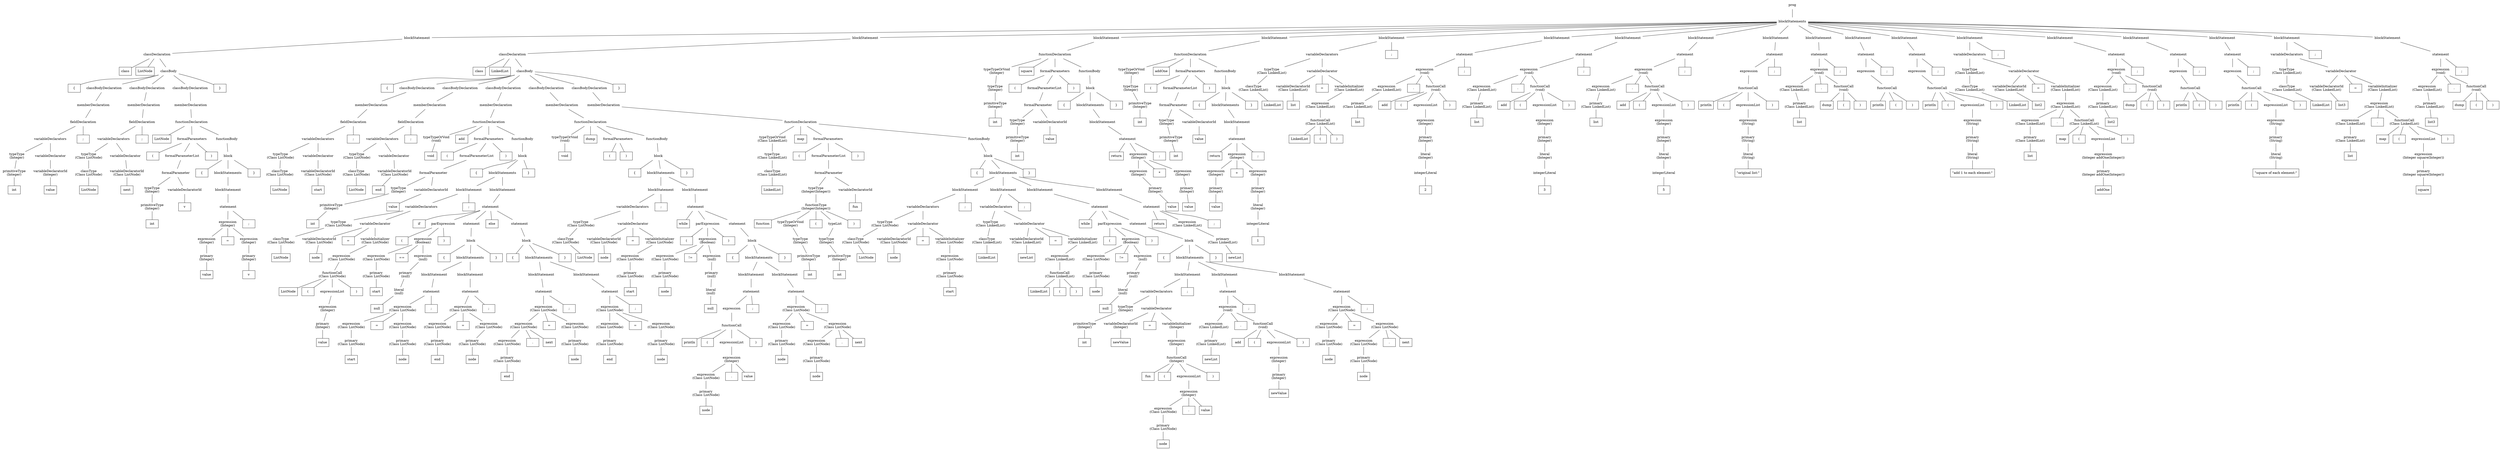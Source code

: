 graph at {
node [shape=plaintext]
0 [label="prog"]
1 [label="blockStatements"]
0 -- 1
2 [label="blockStatement"]
1 -- 2
3 [label="classDeclaration"]
2 -- 3
4 [label="class" shape=rectangle]
3 -- 4
5 [label="ListNode" shape=rectangle]
3 -- 5
6 [label="classBody"]
3 -- 6
7 [label="{" shape=rectangle]
6 -- 7
8 [label="classBodyDeclaration"]
6 -- 8
9 [label="memberDeclaration"]
8 -- 9
10 [label="fieldDeclaration"]
9 -- 10
11 [label="variableDeclarators"]
10 -- 11
12 [label="typeType"]
11 -- 12
13 [label="primitiveType"]
12 -- 13
14 [label="int" shape=rectangle]
13 -- 14
15 [label="variableDeclarator"]
11 -- 15
16 [label="variableDeclaratorId"]
15 -- 16
17 [label="value" shape=rectangle]
16 -- 17
18 [label=";" shape=rectangle]
10 -- 18
19 [label="classBodyDeclaration"]
6 -- 19
20 [label="memberDeclaration"]
19 -- 20
21 [label="fieldDeclaration"]
20 -- 21
22 [label="variableDeclarators"]
21 -- 22
23 [label="typeType"]
22 -- 23
24 [label="classType"]
23 -- 24
25 [label="ListNode" shape=rectangle]
24 -- 25
26 [label="variableDeclarator"]
22 -- 26
27 [label="variableDeclaratorId"]
26 -- 27
28 [label="next" shape=rectangle]
27 -- 28
29 [label=";" shape=rectangle]
21 -- 29
30 [label="classBodyDeclaration"]
6 -- 30
31 [label="memberDeclaration"]
30 -- 31
32 [label="functionDeclaration"]
31 -- 32
33 [label="ListNode" shape=rectangle]
32 -- 33
34 [label="formalParameters"]
32 -- 34
35 [label="(" shape=rectangle]
34 -- 35
36 [label="formalParameterList"]
34 -- 36
37 [label="formalParameter"]
36 -- 37
38 [label="typeType"]
37 -- 38
39 [label="primitiveType"]
38 -- 39
40 [label="int" shape=rectangle]
39 -- 40
41 [label="variableDeclaratorId"]
37 -- 41
42 [label="v" shape=rectangle]
41 -- 42
43 [label=")" shape=rectangle]
34 -- 43
44 [label="functionBody"]
32 -- 44
45 [label="block"]
44 -- 45
46 [label="{" shape=rectangle]
45 -- 46
47 [label="blockStatements"]
45 -- 47
48 [label="blockStatement"]
47 -- 48
49 [label="statement"]
48 -- 49
50 [label="expression"]
49 -- 50
51 [label="expression"]
50 -- 51
52 [label="primary"]
51 -- 52
53 [label="value" shape=rectangle]
52 -- 53
54 [label="=" shape=rectangle]
50 -- 54
55 [label="expression"]
50 -- 55
56 [label="primary"]
55 -- 56
57 [label="v" shape=rectangle]
56 -- 57
58 [label=";" shape=rectangle]
49 -- 58
59 [label="}" shape=rectangle]
45 -- 59
60 [label="}" shape=rectangle]
6 -- 60
61 [label="blockStatement"]
1 -- 61
62 [label="classDeclaration"]
61 -- 62
63 [label="class" shape=rectangle]
62 -- 63
64 [label="LinkedList" shape=rectangle]
62 -- 64
65 [label="classBody"]
62 -- 65
66 [label="{" shape=rectangle]
65 -- 66
67 [label="classBodyDeclaration"]
65 -- 67
68 [label="memberDeclaration"]
67 -- 68
69 [label="fieldDeclaration"]
68 -- 69
70 [label="variableDeclarators"]
69 -- 70
71 [label="typeType"]
70 -- 71
72 [label="classType"]
71 -- 72
73 [label="ListNode" shape=rectangle]
72 -- 73
74 [label="variableDeclarator"]
70 -- 74
75 [label="variableDeclaratorId"]
74 -- 75
76 [label="start" shape=rectangle]
75 -- 76
77 [label=";" shape=rectangle]
69 -- 77
78 [label="classBodyDeclaration"]
65 -- 78
79 [label="memberDeclaration"]
78 -- 79
80 [label="fieldDeclaration"]
79 -- 80
81 [label="variableDeclarators"]
80 -- 81
82 [label="typeType"]
81 -- 82
83 [label="classType"]
82 -- 83
84 [label="ListNode" shape=rectangle]
83 -- 84
85 [label="variableDeclarator"]
81 -- 85
86 [label="variableDeclaratorId"]
85 -- 86
87 [label="end" shape=rectangle]
86 -- 87
88 [label=";" shape=rectangle]
80 -- 88
89 [label="classBodyDeclaration"]
65 -- 89
90 [label="memberDeclaration"]
89 -- 90
91 [label="functionDeclaration"]
90 -- 91
92 [label="typeTypeOrVoid"]
91 -- 92
93 [label="void" shape=rectangle]
92 -- 93
94 [label="add" shape=rectangle]
91 -- 94
95 [label="formalParameters"]
91 -- 95
96 [label="(" shape=rectangle]
95 -- 96
97 [label="formalParameterList"]
95 -- 97
98 [label="formalParameter"]
97 -- 98
99 [label="typeType"]
98 -- 99
100 [label="primitiveType"]
99 -- 100
101 [label="int" shape=rectangle]
100 -- 101
102 [label="variableDeclaratorId"]
98 -- 102
103 [label="value" shape=rectangle]
102 -- 103
104 [label=")" shape=rectangle]
95 -- 104
105 [label="functionBody"]
91 -- 105
106 [label="block"]
105 -- 106
107 [label="{" shape=rectangle]
106 -- 107
108 [label="blockStatements"]
106 -- 108
109 [label="blockStatement"]
108 -- 109
110 [label="variableDeclarators"]
109 -- 110
111 [label="typeType"]
110 -- 111
112 [label="classType"]
111 -- 112
113 [label="ListNode" shape=rectangle]
112 -- 113
114 [label="variableDeclarator"]
110 -- 114
115 [label="variableDeclaratorId"]
114 -- 115
116 [label="node" shape=rectangle]
115 -- 116
117 [label="=" shape=rectangle]
114 -- 117
118 [label="variableInitializer"]
114 -- 118
119 [label="expression"]
118 -- 119
120 [label="functionCall"]
119 -- 120
121 [label="ListNode" shape=rectangle]
120 -- 121
122 [label="(" shape=rectangle]
120 -- 122
123 [label="expressionList"]
120 -- 123
124 [label="expression"]
123 -- 124
125 [label="primary"]
124 -- 125
126 [label="value" shape=rectangle]
125 -- 126
127 [label=")" shape=rectangle]
120 -- 127
128 [label=";" shape=rectangle]
109 -- 128
129 [label="blockStatement"]
108 -- 129
130 [label="statement"]
129 -- 130
131 [label="if" shape=rectangle]
130 -- 131
132 [label="parExpression"]
130 -- 132
133 [label="(" shape=rectangle]
132 -- 133
134 [label="expression"]
132 -- 134
135 [label="expression"]
134 -- 135
136 [label="primary"]
135 -- 136
137 [label="start" shape=rectangle]
136 -- 137
138 [label="==" shape=rectangle]
134 -- 138
139 [label="expression"]
134 -- 139
140 [label="primary"]
139 -- 140
141 [label="literal"]
140 -- 141
142 [label="null" shape=rectangle]
141 -- 142
143 [label=")" shape=rectangle]
132 -- 143
144 [label="statement"]
130 -- 144
145 [label="block"]
144 -- 145
146 [label="{" shape=rectangle]
145 -- 146
147 [label="blockStatements"]
145 -- 147
148 [label="blockStatement"]
147 -- 148
149 [label="statement"]
148 -- 149
150 [label="expression"]
149 -- 150
151 [label="expression"]
150 -- 151
152 [label="primary"]
151 -- 152
153 [label="start" shape=rectangle]
152 -- 153
154 [label="=" shape=rectangle]
150 -- 154
155 [label="expression"]
150 -- 155
156 [label="primary"]
155 -- 156
157 [label="node" shape=rectangle]
156 -- 157
158 [label=";" shape=rectangle]
149 -- 158
159 [label="blockStatement"]
147 -- 159
160 [label="statement"]
159 -- 160
161 [label="expression"]
160 -- 161
162 [label="expression"]
161 -- 162
163 [label="primary"]
162 -- 163
164 [label="end" shape=rectangle]
163 -- 164
165 [label="=" shape=rectangle]
161 -- 165
166 [label="expression"]
161 -- 166
167 [label="primary"]
166 -- 167
168 [label="node" shape=rectangle]
167 -- 168
169 [label=";" shape=rectangle]
160 -- 169
170 [label="}" shape=rectangle]
145 -- 170
171 [label="else" shape=rectangle]
130 -- 171
172 [label="statement"]
130 -- 172
173 [label="block"]
172 -- 173
174 [label="{" shape=rectangle]
173 -- 174
175 [label="blockStatements"]
173 -- 175
176 [label="blockStatement"]
175 -- 176
177 [label="statement"]
176 -- 177
178 [label="expression"]
177 -- 178
179 [label="expression"]
178 -- 179
180 [label="expression"]
179 -- 180
181 [label="primary"]
180 -- 181
182 [label="end" shape=rectangle]
181 -- 182
183 [label="." shape=rectangle]
179 -- 183
184 [label="next" shape=rectangle]
179 -- 184
185 [label="=" shape=rectangle]
178 -- 185
186 [label="expression"]
178 -- 186
187 [label="primary"]
186 -- 187
188 [label="node" shape=rectangle]
187 -- 188
189 [label=";" shape=rectangle]
177 -- 189
190 [label="blockStatement"]
175 -- 190
191 [label="statement"]
190 -- 191
192 [label="expression"]
191 -- 192
193 [label="expression"]
192 -- 193
194 [label="primary"]
193 -- 194
195 [label="end" shape=rectangle]
194 -- 195
196 [label="=" shape=rectangle]
192 -- 196
197 [label="expression"]
192 -- 197
198 [label="primary"]
197 -- 198
199 [label="node" shape=rectangle]
198 -- 199
200 [label=";" shape=rectangle]
191 -- 200
201 [label="}" shape=rectangle]
173 -- 201
202 [label="}" shape=rectangle]
106 -- 202
203 [label="classBodyDeclaration"]
65 -- 203
204 [label="memberDeclaration"]
203 -- 204
205 [label="functionDeclaration"]
204 -- 205
206 [label="typeTypeOrVoid"]
205 -- 206
207 [label="void" shape=rectangle]
206 -- 207
208 [label="dump" shape=rectangle]
205 -- 208
209 [label="formalParameters"]
205 -- 209
210 [label="(" shape=rectangle]
209 -- 210
211 [label=")" shape=rectangle]
209 -- 211
212 [label="functionBody"]
205 -- 212
213 [label="block"]
212 -- 213
214 [label="{" shape=rectangle]
213 -- 214
215 [label="blockStatements"]
213 -- 215
216 [label="blockStatement"]
215 -- 216
217 [label="variableDeclarators"]
216 -- 217
218 [label="typeType"]
217 -- 218
219 [label="classType"]
218 -- 219
220 [label="ListNode" shape=rectangle]
219 -- 220
221 [label="variableDeclarator"]
217 -- 221
222 [label="variableDeclaratorId"]
221 -- 222
223 [label="node" shape=rectangle]
222 -- 223
224 [label="=" shape=rectangle]
221 -- 224
225 [label="variableInitializer"]
221 -- 225
226 [label="expression"]
225 -- 226
227 [label="primary"]
226 -- 227
228 [label="start" shape=rectangle]
227 -- 228
229 [label=";" shape=rectangle]
216 -- 229
230 [label="blockStatement"]
215 -- 230
231 [label="statement"]
230 -- 231
232 [label="while" shape=rectangle]
231 -- 232
233 [label="parExpression"]
231 -- 233
234 [label="(" shape=rectangle]
233 -- 234
235 [label="expression"]
233 -- 235
236 [label="expression"]
235 -- 236
237 [label="primary"]
236 -- 237
238 [label="node" shape=rectangle]
237 -- 238
239 [label="!=" shape=rectangle]
235 -- 239
240 [label="expression"]
235 -- 240
241 [label="primary"]
240 -- 241
242 [label="literal"]
241 -- 242
243 [label="null" shape=rectangle]
242 -- 243
244 [label=")" shape=rectangle]
233 -- 244
245 [label="statement"]
231 -- 245
246 [label="block"]
245 -- 246
247 [label="{" shape=rectangle]
246 -- 247
248 [label="blockStatements"]
246 -- 248
249 [label="blockStatement"]
248 -- 249
250 [label="statement"]
249 -- 250
251 [label="expression"]
250 -- 251
252 [label="functionCall"]
251 -- 252
253 [label="println" shape=rectangle]
252 -- 253
254 [label="(" shape=rectangle]
252 -- 254
255 [label="expressionList"]
252 -- 255
256 [label="expression"]
255 -- 256
257 [label="expression"]
256 -- 257
258 [label="primary"]
257 -- 258
259 [label="node" shape=rectangle]
258 -- 259
260 [label="." shape=rectangle]
256 -- 260
261 [label="value" shape=rectangle]
256 -- 261
262 [label=")" shape=rectangle]
252 -- 262
263 [label=";" shape=rectangle]
250 -- 263
264 [label="blockStatement"]
248 -- 264
265 [label="statement"]
264 -- 265
266 [label="expression"]
265 -- 266
267 [label="expression"]
266 -- 267
268 [label="primary"]
267 -- 268
269 [label="node" shape=rectangle]
268 -- 269
270 [label="=" shape=rectangle]
266 -- 270
271 [label="expression"]
266 -- 271
272 [label="expression"]
271 -- 272
273 [label="primary"]
272 -- 273
274 [label="node" shape=rectangle]
273 -- 274
275 [label="." shape=rectangle]
271 -- 275
276 [label="next" shape=rectangle]
271 -- 276
277 [label=";" shape=rectangle]
265 -- 277
278 [label="}" shape=rectangle]
246 -- 278
279 [label="}" shape=rectangle]
213 -- 279
280 [label="classBodyDeclaration"]
65 -- 280
281 [label="memberDeclaration"]
280 -- 281
282 [label="functionDeclaration"]
281 -- 282
283 [label="typeTypeOrVoid"]
282 -- 283
284 [label="typeType"]
283 -- 284
285 [label="classType"]
284 -- 285
286 [label="LinkedList" shape=rectangle]
285 -- 286
287 [label="map" shape=rectangle]
282 -- 287
288 [label="formalParameters"]
282 -- 288
289 [label="(" shape=rectangle]
288 -- 289
290 [label="formalParameterList"]
288 -- 290
291 [label="formalParameter"]
290 -- 291
292 [label="typeType"]
291 -- 292
293 [label="functionType"]
292 -- 293
294 [label="function" shape=rectangle]
293 -- 294
295 [label="typeTypeOrVoid"]
293 -- 295
296 [label="typeType"]
295 -- 296
297 [label="primitiveType"]
296 -- 297
298 [label="int" shape=rectangle]
297 -- 298
299 [label="(" shape=rectangle]
293 -- 299
300 [label="typeList"]
293 -- 300
301 [label="typeType"]
300 -- 301
302 [label="primitiveType"]
301 -- 302
303 [label="int" shape=rectangle]
302 -- 303
304 [label=")" shape=rectangle]
293 -- 304
305 [label="variableDeclaratorId"]
291 -- 305
306 [label="fun" shape=rectangle]
305 -- 306
307 [label=")" shape=rectangle]
288 -- 307
308 [label="functionBody"]
282 -- 308
309 [label="block"]
308 -- 309
310 [label="{" shape=rectangle]
309 -- 310
311 [label="blockStatements"]
309 -- 311
312 [label="blockStatement"]
311 -- 312
313 [label="variableDeclarators"]
312 -- 313
314 [label="typeType"]
313 -- 314
315 [label="classType"]
314 -- 315
316 [label="ListNode" shape=rectangle]
315 -- 316
317 [label="variableDeclarator"]
313 -- 317
318 [label="variableDeclaratorId"]
317 -- 318
319 [label="node" shape=rectangle]
318 -- 319
320 [label="=" shape=rectangle]
317 -- 320
321 [label="variableInitializer"]
317 -- 321
322 [label="expression"]
321 -- 322
323 [label="primary"]
322 -- 323
324 [label="start" shape=rectangle]
323 -- 324
325 [label=";" shape=rectangle]
312 -- 325
326 [label="blockStatement"]
311 -- 326
327 [label="variableDeclarators"]
326 -- 327
328 [label="typeType"]
327 -- 328
329 [label="classType"]
328 -- 329
330 [label="LinkedList" shape=rectangle]
329 -- 330
331 [label="variableDeclarator"]
327 -- 331
332 [label="variableDeclaratorId"]
331 -- 332
333 [label="newList" shape=rectangle]
332 -- 333
334 [label="=" shape=rectangle]
331 -- 334
335 [label="variableInitializer"]
331 -- 335
336 [label="expression"]
335 -- 336
337 [label="functionCall"]
336 -- 337
338 [label="LinkedList" shape=rectangle]
337 -- 338
339 [label="(" shape=rectangle]
337 -- 339
340 [label=")" shape=rectangle]
337 -- 340
341 [label=";" shape=rectangle]
326 -- 341
342 [label="blockStatement"]
311 -- 342
343 [label="statement"]
342 -- 343
344 [label="while" shape=rectangle]
343 -- 344
345 [label="parExpression"]
343 -- 345
346 [label="(" shape=rectangle]
345 -- 346
347 [label="expression"]
345 -- 347
348 [label="expression"]
347 -- 348
349 [label="primary"]
348 -- 349
350 [label="node" shape=rectangle]
349 -- 350
351 [label="!=" shape=rectangle]
347 -- 351
352 [label="expression"]
347 -- 352
353 [label="primary"]
352 -- 353
354 [label="literal"]
353 -- 354
355 [label="null" shape=rectangle]
354 -- 355
356 [label=")" shape=rectangle]
345 -- 356
357 [label="statement"]
343 -- 357
358 [label="block"]
357 -- 358
359 [label="{" shape=rectangle]
358 -- 359
360 [label="blockStatements"]
358 -- 360
361 [label="blockStatement"]
360 -- 361
362 [label="variableDeclarators"]
361 -- 362
363 [label="typeType"]
362 -- 363
364 [label="primitiveType"]
363 -- 364
365 [label="int" shape=rectangle]
364 -- 365
366 [label="variableDeclarator"]
362 -- 366
367 [label="variableDeclaratorId"]
366 -- 367
368 [label="newValue" shape=rectangle]
367 -- 368
369 [label="=" shape=rectangle]
366 -- 369
370 [label="variableInitializer"]
366 -- 370
371 [label="expression"]
370 -- 371
372 [label="functionCall"]
371 -- 372
373 [label="fun" shape=rectangle]
372 -- 373
374 [label="(" shape=rectangle]
372 -- 374
375 [label="expressionList"]
372 -- 375
376 [label="expression"]
375 -- 376
377 [label="expression"]
376 -- 377
378 [label="primary"]
377 -- 378
379 [label="node" shape=rectangle]
378 -- 379
380 [label="." shape=rectangle]
376 -- 380
381 [label="value" shape=rectangle]
376 -- 381
382 [label=")" shape=rectangle]
372 -- 382
383 [label=";" shape=rectangle]
361 -- 383
384 [label="blockStatement"]
360 -- 384
385 [label="statement"]
384 -- 385
386 [label="expression"]
385 -- 386
387 [label="expression"]
386 -- 387
388 [label="primary"]
387 -- 388
389 [label="newList" shape=rectangle]
388 -- 389
390 [label="." shape=rectangle]
386 -- 390
391 [label="functionCall"]
386 -- 391
392 [label="add" shape=rectangle]
391 -- 392
393 [label="(" shape=rectangle]
391 -- 393
394 [label="expressionList"]
391 -- 394
395 [label="expression"]
394 -- 395
396 [label="primary"]
395 -- 396
397 [label="newValue" shape=rectangle]
396 -- 397
398 [label=")" shape=rectangle]
391 -- 398
399 [label=";" shape=rectangle]
385 -- 399
400 [label="blockStatement"]
360 -- 400
401 [label="statement"]
400 -- 401
402 [label="expression"]
401 -- 402
403 [label="expression"]
402 -- 403
404 [label="primary"]
403 -- 404
405 [label="node" shape=rectangle]
404 -- 405
406 [label="=" shape=rectangle]
402 -- 406
407 [label="expression"]
402 -- 407
408 [label="expression"]
407 -- 408
409 [label="primary"]
408 -- 409
410 [label="node" shape=rectangle]
409 -- 410
411 [label="." shape=rectangle]
407 -- 411
412 [label="next" shape=rectangle]
407 -- 412
413 [label=";" shape=rectangle]
401 -- 413
414 [label="}" shape=rectangle]
358 -- 414
415 [label="blockStatement"]
311 -- 415
416 [label="statement"]
415 -- 416
417 [label="return" shape=rectangle]
416 -- 417
418 [label="expression"]
416 -- 418
419 [label="primary"]
418 -- 419
420 [label="newList" shape=rectangle]
419 -- 420
421 [label=";" shape=rectangle]
416 -- 421
422 [label="}" shape=rectangle]
309 -- 422
423 [label="}" shape=rectangle]
65 -- 423
424 [label="blockStatement"]
1 -- 424
425 [label="functionDeclaration"]
424 -- 425
426 [label="typeTypeOrVoid"]
425 -- 426
427 [label="typeType"]
426 -- 427
428 [label="primitiveType"]
427 -- 428
429 [label="int" shape=rectangle]
428 -- 429
430 [label="square" shape=rectangle]
425 -- 430
431 [label="formalParameters"]
425 -- 431
432 [label="(" shape=rectangle]
431 -- 432
433 [label="formalParameterList"]
431 -- 433
434 [label="formalParameter"]
433 -- 434
435 [label="typeType"]
434 -- 435
436 [label="primitiveType"]
435 -- 436
437 [label="int" shape=rectangle]
436 -- 437
438 [label="variableDeclaratorId"]
434 -- 438
439 [label="value" shape=rectangle]
438 -- 439
440 [label=")" shape=rectangle]
431 -- 440
441 [label="functionBody"]
425 -- 441
442 [label="block"]
441 -- 442
443 [label="{" shape=rectangle]
442 -- 443
444 [label="blockStatements"]
442 -- 444
445 [label="blockStatement"]
444 -- 445
446 [label="statement"]
445 -- 446
447 [label="return" shape=rectangle]
446 -- 447
448 [label="expression"]
446 -- 448
449 [label="expression"]
448 -- 449
450 [label="primary"]
449 -- 450
451 [label="value" shape=rectangle]
450 -- 451
452 [label="*" shape=rectangle]
448 -- 452
453 [label="expression"]
448 -- 453
454 [label="primary"]
453 -- 454
455 [label="value" shape=rectangle]
454 -- 455
456 [label=";" shape=rectangle]
446 -- 456
457 [label="}" shape=rectangle]
442 -- 457
458 [label="blockStatement"]
1 -- 458
459 [label="functionDeclaration"]
458 -- 459
460 [label="typeTypeOrVoid"]
459 -- 460
461 [label="typeType"]
460 -- 461
462 [label="primitiveType"]
461 -- 462
463 [label="int" shape=rectangle]
462 -- 463
464 [label="addOne" shape=rectangle]
459 -- 464
465 [label="formalParameters"]
459 -- 465
466 [label="(" shape=rectangle]
465 -- 466
467 [label="formalParameterList"]
465 -- 467
468 [label="formalParameter"]
467 -- 468
469 [label="typeType"]
468 -- 469
470 [label="primitiveType"]
469 -- 470
471 [label="int" shape=rectangle]
470 -- 471
472 [label="variableDeclaratorId"]
468 -- 472
473 [label="value" shape=rectangle]
472 -- 473
474 [label=")" shape=rectangle]
465 -- 474
475 [label="functionBody"]
459 -- 475
476 [label="block"]
475 -- 476
477 [label="{" shape=rectangle]
476 -- 477
478 [label="blockStatements"]
476 -- 478
479 [label="blockStatement"]
478 -- 479
480 [label="statement"]
479 -- 480
481 [label="return" shape=rectangle]
480 -- 481
482 [label="expression"]
480 -- 482
483 [label="expression"]
482 -- 483
484 [label="primary"]
483 -- 484
485 [label="value" shape=rectangle]
484 -- 485
486 [label="+" shape=rectangle]
482 -- 486
487 [label="expression"]
482 -- 487
488 [label="primary"]
487 -- 488
489 [label="literal"]
488 -- 489
490 [label="integerLiteral"]
489 -- 490
491 [label="1" shape=rectangle]
490 -- 491
492 [label=";" shape=rectangle]
480 -- 492
493 [label="}" shape=rectangle]
476 -- 493
494 [label="blockStatement"]
1 -- 494
495 [label="variableDeclarators"]
494 -- 495
496 [label="typeType"]
495 -- 496
497 [label="classType"]
496 -- 497
498 [label="LinkedList" shape=rectangle]
497 -- 498
499 [label="variableDeclarator"]
495 -- 499
500 [label="variableDeclaratorId"]
499 -- 500
501 [label="list" shape=rectangle]
500 -- 501
502 [label="=" shape=rectangle]
499 -- 502
503 [label="variableInitializer"]
499 -- 503
504 [label="expression"]
503 -- 504
505 [label="functionCall"]
504 -- 505
506 [label="LinkedList" shape=rectangle]
505 -- 506
507 [label="(" shape=rectangle]
505 -- 507
508 [label=")" shape=rectangle]
505 -- 508
509 [label=";" shape=rectangle]
494 -- 509
510 [label="blockStatement"]
1 -- 510
511 [label="statement"]
510 -- 511
512 [label="expression"]
511 -- 512
513 [label="expression"]
512 -- 513
514 [label="primary"]
513 -- 514
515 [label="list" shape=rectangle]
514 -- 515
516 [label="." shape=rectangle]
512 -- 516
517 [label="functionCall"]
512 -- 517
518 [label="add" shape=rectangle]
517 -- 518
519 [label="(" shape=rectangle]
517 -- 519
520 [label="expressionList"]
517 -- 520
521 [label="expression"]
520 -- 521
522 [label="primary"]
521 -- 522
523 [label="literal"]
522 -- 523
524 [label="integerLiteral"]
523 -- 524
525 [label="2" shape=rectangle]
524 -- 525
526 [label=")" shape=rectangle]
517 -- 526
527 [label=";" shape=rectangle]
511 -- 527
528 [label="blockStatement"]
1 -- 528
529 [label="statement"]
528 -- 529
530 [label="expression"]
529 -- 530
531 [label="expression"]
530 -- 531
532 [label="primary"]
531 -- 532
533 [label="list" shape=rectangle]
532 -- 533
534 [label="." shape=rectangle]
530 -- 534
535 [label="functionCall"]
530 -- 535
536 [label="add" shape=rectangle]
535 -- 536
537 [label="(" shape=rectangle]
535 -- 537
538 [label="expressionList"]
535 -- 538
539 [label="expression"]
538 -- 539
540 [label="primary"]
539 -- 540
541 [label="literal"]
540 -- 541
542 [label="integerLiteral"]
541 -- 542
543 [label="3" shape=rectangle]
542 -- 543
544 [label=")" shape=rectangle]
535 -- 544
545 [label=";" shape=rectangle]
529 -- 545
546 [label="blockStatement"]
1 -- 546
547 [label="statement"]
546 -- 547
548 [label="expression"]
547 -- 548
549 [label="expression"]
548 -- 549
550 [label="primary"]
549 -- 550
551 [label="list" shape=rectangle]
550 -- 551
552 [label="." shape=rectangle]
548 -- 552
553 [label="functionCall"]
548 -- 553
554 [label="add" shape=rectangle]
553 -- 554
555 [label="(" shape=rectangle]
553 -- 555
556 [label="expressionList"]
553 -- 556
557 [label="expression"]
556 -- 557
558 [label="primary"]
557 -- 558
559 [label="literal"]
558 -- 559
560 [label="integerLiteral"]
559 -- 560
561 [label="5" shape=rectangle]
560 -- 561
562 [label=")" shape=rectangle]
553 -- 562
563 [label=";" shape=rectangle]
547 -- 563
564 [label="blockStatement"]
1 -- 564
565 [label="statement"]
564 -- 565
566 [label="expression"]
565 -- 566
567 [label="functionCall"]
566 -- 567
568 [label="println" shape=rectangle]
567 -- 568
569 [label="(" shape=rectangle]
567 -- 569
570 [label="expressionList"]
567 -- 570
571 [label="expression"]
570 -- 571
572 [label="primary"]
571 -- 572
573 [label="literal"]
572 -- 573
574 [label="\"original list:\"" shape=rectangle]
573 -- 574
575 [label=")" shape=rectangle]
567 -- 575
576 [label=";" shape=rectangle]
565 -- 576
577 [label="blockStatement"]
1 -- 577
578 [label="statement"]
577 -- 578
579 [label="expression"]
578 -- 579
580 [label="expression"]
579 -- 580
581 [label="primary"]
580 -- 581
582 [label="list" shape=rectangle]
581 -- 582
583 [label="." shape=rectangle]
579 -- 583
584 [label="functionCall"]
579 -- 584
585 [label="dump" shape=rectangle]
584 -- 585
586 [label="(" shape=rectangle]
584 -- 586
587 [label=")" shape=rectangle]
584 -- 587
588 [label=";" shape=rectangle]
578 -- 588
589 [label="blockStatement"]
1 -- 589
590 [label="statement"]
589 -- 590
591 [label="expression"]
590 -- 591
592 [label="functionCall"]
591 -- 592
593 [label="println" shape=rectangle]
592 -- 593
594 [label="(" shape=rectangle]
592 -- 594
595 [label=")" shape=rectangle]
592 -- 595
596 [label=";" shape=rectangle]
590 -- 596
597 [label="blockStatement"]
1 -- 597
598 [label="statement"]
597 -- 598
599 [label="expression"]
598 -- 599
600 [label="functionCall"]
599 -- 600
601 [label="println" shape=rectangle]
600 -- 601
602 [label="(" shape=rectangle]
600 -- 602
603 [label="expressionList"]
600 -- 603
604 [label="expression"]
603 -- 604
605 [label="primary"]
604 -- 605
606 [label="literal"]
605 -- 606
607 [label="\"add 1 to each element:\"" shape=rectangle]
606 -- 607
608 [label=")" shape=rectangle]
600 -- 608
609 [label=";" shape=rectangle]
598 -- 609
610 [label="blockStatement"]
1 -- 610
611 [label="variableDeclarators"]
610 -- 611
612 [label="typeType"]
611 -- 612
613 [label="classType"]
612 -- 613
614 [label="LinkedList" shape=rectangle]
613 -- 614
615 [label="variableDeclarator"]
611 -- 615
616 [label="variableDeclaratorId"]
615 -- 616
617 [label="list2" shape=rectangle]
616 -- 617
618 [label="=" shape=rectangle]
615 -- 618
619 [label="variableInitializer"]
615 -- 619
620 [label="expression"]
619 -- 620
621 [label="expression"]
620 -- 621
622 [label="primary"]
621 -- 622
623 [label="list" shape=rectangle]
622 -- 623
624 [label="." shape=rectangle]
620 -- 624
625 [label="functionCall"]
620 -- 625
626 [label="map" shape=rectangle]
625 -- 626
627 [label="(" shape=rectangle]
625 -- 627
628 [label="expressionList"]
625 -- 628
629 [label="expression"]
628 -- 629
630 [label="primary"]
629 -- 630
631 [label="addOne" shape=rectangle]
630 -- 631
632 [label=")" shape=rectangle]
625 -- 632
633 [label=";" shape=rectangle]
610 -- 633
634 [label="blockStatement"]
1 -- 634
635 [label="statement"]
634 -- 635
636 [label="expression"]
635 -- 636
637 [label="expression"]
636 -- 637
638 [label="primary"]
637 -- 638
639 [label="list2" shape=rectangle]
638 -- 639
640 [label="." shape=rectangle]
636 -- 640
641 [label="functionCall"]
636 -- 641
642 [label="dump" shape=rectangle]
641 -- 642
643 [label="(" shape=rectangle]
641 -- 643
644 [label=")" shape=rectangle]
641 -- 644
645 [label=";" shape=rectangle]
635 -- 645
646 [label="blockStatement"]
1 -- 646
647 [label="statement"]
646 -- 647
648 [label="expression"]
647 -- 648
649 [label="functionCall"]
648 -- 649
650 [label="println" shape=rectangle]
649 -- 650
651 [label="(" shape=rectangle]
649 -- 651
652 [label=")" shape=rectangle]
649 -- 652
653 [label=";" shape=rectangle]
647 -- 653
654 [label="blockStatement"]
1 -- 654
655 [label="statement"]
654 -- 655
656 [label="expression"]
655 -- 656
657 [label="functionCall"]
656 -- 657
658 [label="println" shape=rectangle]
657 -- 658
659 [label="(" shape=rectangle]
657 -- 659
660 [label="expressionList"]
657 -- 660
661 [label="expression"]
660 -- 661
662 [label="primary"]
661 -- 662
663 [label="literal"]
662 -- 663
664 [label="\"square of each element:\"" shape=rectangle]
663 -- 664
665 [label=")" shape=rectangle]
657 -- 665
666 [label=";" shape=rectangle]
655 -- 666
667 [label="blockStatement"]
1 -- 667
668 [label="variableDeclarators"]
667 -- 668
669 [label="typeType"]
668 -- 669
670 [label="classType"]
669 -- 670
671 [label="LinkedList" shape=rectangle]
670 -- 671
672 [label="variableDeclarator"]
668 -- 672
673 [label="variableDeclaratorId"]
672 -- 673
674 [label="list3" shape=rectangle]
673 -- 674
675 [label="=" shape=rectangle]
672 -- 675
676 [label="variableInitializer"]
672 -- 676
677 [label="expression"]
676 -- 677
678 [label="expression"]
677 -- 678
679 [label="primary"]
678 -- 679
680 [label="list" shape=rectangle]
679 -- 680
681 [label="." shape=rectangle]
677 -- 681
682 [label="functionCall"]
677 -- 682
683 [label="map" shape=rectangle]
682 -- 683
684 [label="(" shape=rectangle]
682 -- 684
685 [label="expressionList"]
682 -- 685
686 [label="expression"]
685 -- 686
687 [label="primary"]
686 -- 687
688 [label="square" shape=rectangle]
687 -- 688
689 [label=")" shape=rectangle]
682 -- 689
690 [label=";" shape=rectangle]
667 -- 690
691 [label="blockStatement"]
1 -- 691
692 [label="statement"]
691 -- 692
693 [label="expression"]
692 -- 693
694 [label="expression"]
693 -- 694
695 [label="primary"]
694 -- 695
696 [label="list3" shape=rectangle]
695 -- 696
697 [label="." shape=rectangle]
693 -- 697
698 [label="functionCall"]
693 -- 698
699 [label="dump" shape=rectangle]
698 -- 699
700 [label="(" shape=rectangle]
698 -- 700
701 [label=")" shape=rectangle]
698 -- 701
702 [label=";" shape=rectangle]
692 -- 702
13 [label="primitiveType\n(Integer)"]
12 [label="typeType\n(Integer)"]
16 [label="variableDeclaratorId\n(Integer)"]
24 [label="classType\n(Class ListNode)"]
23 [label="typeType\n(Class ListNode)"]
27 [label="variableDeclaratorId\n(Class ListNode)"]
39 [label="primitiveType\n(Integer)"]
38 [label="typeType\n(Integer)"]
72 [label="classType\n(Class ListNode)"]
71 [label="typeType\n(Class ListNode)"]
75 [label="variableDeclaratorId\n(Class ListNode)"]
83 [label="classType\n(Class ListNode)"]
82 [label="typeType\n(Class ListNode)"]
86 [label="variableDeclaratorId\n(Class ListNode)"]
92 [label="typeTypeOrVoid\n(void)"]
100 [label="primitiveType\n(Integer)"]
99 [label="typeType\n(Integer)"]
112 [label="classType\n(Class ListNode)"]
111 [label="typeType\n(Class ListNode)"]
206 [label="typeTypeOrVoid\n(void)"]
219 [label="classType\n(Class ListNode)"]
218 [label="typeType\n(Class ListNode)"]
285 [label="classType\n(Class LinkedList)"]
284 [label="typeType\n(Class LinkedList)"]
283 [label="typeTypeOrVoid\n(Class LinkedList)"]
297 [label="primitiveType\n(Integer)"]
296 [label="typeType\n(Integer)"]
295 [label="typeTypeOrVoid\n(Integer)"]
302 [label="primitiveType\n(Integer)"]
301 [label="typeType\n(Integer)"]
293 [label="functionType\n(Integer(Integer))"]
292 [label="typeType\n(Integer(Integer))"]
315 [label="classType\n(Class ListNode)"]
314 [label="typeType\n(Class ListNode)"]
329 [label="classType\n(Class LinkedList)"]
328 [label="typeType\n(Class LinkedList)"]
364 [label="primitiveType\n(Integer)"]
363 [label="typeType\n(Integer)"]
428 [label="primitiveType\n(Integer)"]
427 [label="typeType\n(Integer)"]
426 [label="typeTypeOrVoid\n(Integer)"]
436 [label="primitiveType\n(Integer)"]
435 [label="typeType\n(Integer)"]
462 [label="primitiveType\n(Integer)"]
461 [label="typeType\n(Integer)"]
460 [label="typeTypeOrVoid\n(Integer)"]
470 [label="primitiveType\n(Integer)"]
469 [label="typeType\n(Integer)"]
497 [label="classType\n(Class LinkedList)"]
496 [label="typeType\n(Class LinkedList)"]
613 [label="classType\n(Class LinkedList)"]
612 [label="typeType\n(Class LinkedList)"]
670 [label="classType\n(Class LinkedList)"]
669 [label="typeType\n(Class LinkedList)"]
52 [label="primary\n(Integer)"]
51 [label="expression\n(Integer)"]
56 [label="primary\n(Integer)"]
55 [label="expression\n(Integer)"]
50 [label="expression\n(Integer)"]
115 [label="variableDeclaratorId\n(Class ListNode)"]
125 [label="primary\n(Integer)"]
124 [label="expression\n(Integer)"]
120 [label="functionCall\n(Class ListNode)"]
119 [label="expression\n(Class ListNode)"]
118 [label="variableInitializer\n(Class ListNode)"]
136 [label="primary\n(Class ListNode)"]
135 [label="expression\n(Class ListNode)"]
141 [label="literal\n(null)"]
140 [label="primary\n(null)"]
139 [label="expression\n(null)"]
134 [label="expression\n(Boolean)"]
152 [label="primary\n(Class ListNode)"]
151 [label="expression\n(Class ListNode)"]
156 [label="primary\n(Class ListNode)"]
155 [label="expression\n(Class ListNode)"]
150 [label="expression\n(Class ListNode)"]
163 [label="primary\n(Class ListNode)"]
162 [label="expression\n(Class ListNode)"]
167 [label="primary\n(Class ListNode)"]
166 [label="expression\n(Class ListNode)"]
161 [label="expression\n(Class ListNode)"]
181 [label="primary\n(Class ListNode)"]
180 [label="expression\n(Class ListNode)"]
179 [label="expression\n(Class ListNode)"]
187 [label="primary\n(Class ListNode)"]
186 [label="expression\n(Class ListNode)"]
178 [label="expression\n(Class ListNode)"]
194 [label="primary\n(Class ListNode)"]
193 [label="expression\n(Class ListNode)"]
198 [label="primary\n(Class ListNode)"]
197 [label="expression\n(Class ListNode)"]
192 [label="expression\n(Class ListNode)"]
222 [label="variableDeclaratorId\n(Class ListNode)"]
227 [label="primary\n(Class ListNode)"]
226 [label="expression\n(Class ListNode)"]
225 [label="variableInitializer\n(Class ListNode)"]
237 [label="primary\n(Class ListNode)"]
236 [label="expression\n(Class ListNode)"]
242 [label="literal\n(null)"]
241 [label="primary\n(null)"]
240 [label="expression\n(null)"]
235 [label="expression\n(Boolean)"]
258 [label="primary\n(Class ListNode)"]
257 [label="expression\n(Class ListNode)"]
256 [label="expression\n(Integer)"]
268 [label="primary\n(Class ListNode)"]
267 [label="expression\n(Class ListNode)"]
273 [label="primary\n(Class ListNode)"]
272 [label="expression\n(Class ListNode)"]
271 [label="expression\n(Class ListNode)"]
266 [label="expression\n(Class ListNode)"]
318 [label="variableDeclaratorId\n(Class ListNode)"]
323 [label="primary\n(Class ListNode)"]
322 [label="expression\n(Class ListNode)"]
321 [label="variableInitializer\n(Class ListNode)"]
332 [label="variableDeclaratorId\n(Class LinkedList)"]
337 [label="functionCall\n(Class LinkedList)"]
336 [label="expression\n(Class LinkedList)"]
335 [label="variableInitializer\n(Class LinkedList)"]
349 [label="primary\n(Class ListNode)"]
348 [label="expression\n(Class ListNode)"]
354 [label="literal\n(null)"]
353 [label="primary\n(null)"]
352 [label="expression\n(null)"]
347 [label="expression\n(Boolean)"]
367 [label="variableDeclaratorId\n(Integer)"]
378 [label="primary\n(Class ListNode)"]
377 [label="expression\n(Class ListNode)"]
376 [label="expression\n(Integer)"]
372 [label="functionCall\n(Integer)"]
371 [label="expression\n(Integer)"]
370 [label="variableInitializer\n(Integer)"]
388 [label="primary\n(Class LinkedList)"]
387 [label="expression\n(Class LinkedList)"]
396 [label="primary\n(Integer)"]
395 [label="expression\n(Integer)"]
391 [label="functionCall\n(void)"]
386 [label="expression\n(void)"]
404 [label="primary\n(Class ListNode)"]
403 [label="expression\n(Class ListNode)"]
409 [label="primary\n(Class ListNode)"]
408 [label="expression\n(Class ListNode)"]
407 [label="expression\n(Class ListNode)"]
402 [label="expression\n(Class ListNode)"]
419 [label="primary\n(Class LinkedList)"]
418 [label="expression\n(Class LinkedList)"]
450 [label="primary\n(Integer)"]
449 [label="expression\n(Integer)"]
454 [label="primary\n(Integer)"]
453 [label="expression\n(Integer)"]
448 [label="expression\n(Integer)"]
484 [label="primary\n(Integer)"]
483 [label="expression\n(Integer)"]
489 [label="literal\n(Integer)"]
488 [label="primary\n(Integer)"]
487 [label="expression\n(Integer)"]
482 [label="expression\n(Integer)"]
500 [label="variableDeclaratorId\n(Class LinkedList)"]
505 [label="functionCall\n(Class LinkedList)"]
504 [label="expression\n(Class LinkedList)"]
503 [label="variableInitializer\n(Class LinkedList)"]
514 [label="primary\n(Class LinkedList)"]
513 [label="expression\n(Class LinkedList)"]
523 [label="literal\n(Integer)"]
522 [label="primary\n(Integer)"]
521 [label="expression\n(Integer)"]
517 [label="functionCall\n(void)"]
512 [label="expression\n(void)"]
532 [label="primary\n(Class LinkedList)"]
531 [label="expression\n(Class LinkedList)"]
541 [label="literal\n(Integer)"]
540 [label="primary\n(Integer)"]
539 [label="expression\n(Integer)"]
535 [label="functionCall\n(void)"]
530 [label="expression\n(void)"]
550 [label="primary\n(Class LinkedList)"]
549 [label="expression\n(Class LinkedList)"]
559 [label="literal\n(Integer)"]
558 [label="primary\n(Integer)"]
557 [label="expression\n(Integer)"]
553 [label="functionCall\n(void)"]
548 [label="expression\n(void)"]
573 [label="literal\n(String)"]
572 [label="primary\n(String)"]
571 [label="expression\n(String)"]
581 [label="primary\n(Class LinkedList)"]
580 [label="expression\n(Class LinkedList)"]
584 [label="functionCall\n(void)"]
579 [label="expression\n(void)"]
606 [label="literal\n(String)"]
605 [label="primary\n(String)"]
604 [label="expression\n(String)"]
616 [label="variableDeclaratorId\n(Class LinkedList)"]
622 [label="primary\n(Class LinkedList)"]
621 [label="expression\n(Class LinkedList)"]
630 [label="primary\n(Integer addOne(Integer))"]
629 [label="expression\n(Integer addOne(Integer))"]
625 [label="functionCall\n(Class LinkedList)"]
620 [label="expression\n(Class LinkedList)"]
619 [label="variableInitializer\n(Class LinkedList)"]
638 [label="primary\n(Class LinkedList)"]
637 [label="expression\n(Class LinkedList)"]
641 [label="functionCall\n(void)"]
636 [label="expression\n(void)"]
663 [label="literal\n(String)"]
662 [label="primary\n(String)"]
661 [label="expression\n(String)"]
673 [label="variableDeclaratorId\n(Class LinkedList)"]
679 [label="primary\n(Class LinkedList)"]
678 [label="expression\n(Class LinkedList)"]
687 [label="primary\n(Integer square(Integer))"]
686 [label="expression\n(Integer square(Integer))"]
682 [label="functionCall\n(Class LinkedList)"]
677 [label="expression\n(Class LinkedList)"]
676 [label="variableInitializer\n(Class LinkedList)"]
695 [label="primary\n(Class LinkedList)"]
694 [label="expression\n(Class LinkedList)"]
698 [label="functionCall\n(void)"]
693 [label="expression\n(void)"]
}
